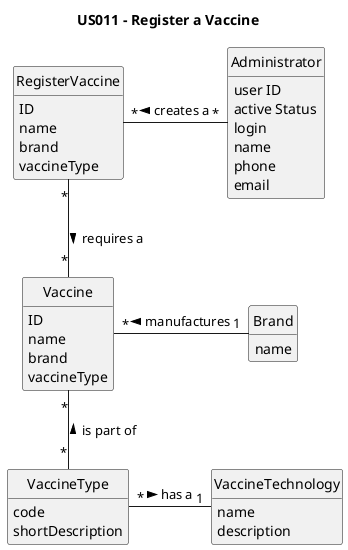@startuml
skinparam monochrome true
skinparam packageStyle rectangle
skinparam shadowing false

'left to right direction

skinparam classAttributeIconSize 0

hide circle
hide methods

title US011 - Register a Vaccine

class Vaccine {
  ID
  name
  brand
  vaccineType
}


class VaccineType {
    code
    shortDescription
}

class Brand {
    name
}

class RegisterVaccine {
ID
name
brand
vaccineType
}

class VaccineTechnology {
    name
    description
}

class Administrator {
user ID
active Status
login
name
phone
email
}


VaccineTechnology "1" -left- "*" VaccineType : has a <
Vaccine "*" - "1" Brand : manufactures <
Vaccine "*" -- "*" VaccineType : is part of <
RegisterVaccine "*" - "*" Administrator : creates a <
RegisterVaccine "*" -- "*" Vaccine : requires a >

@enduml